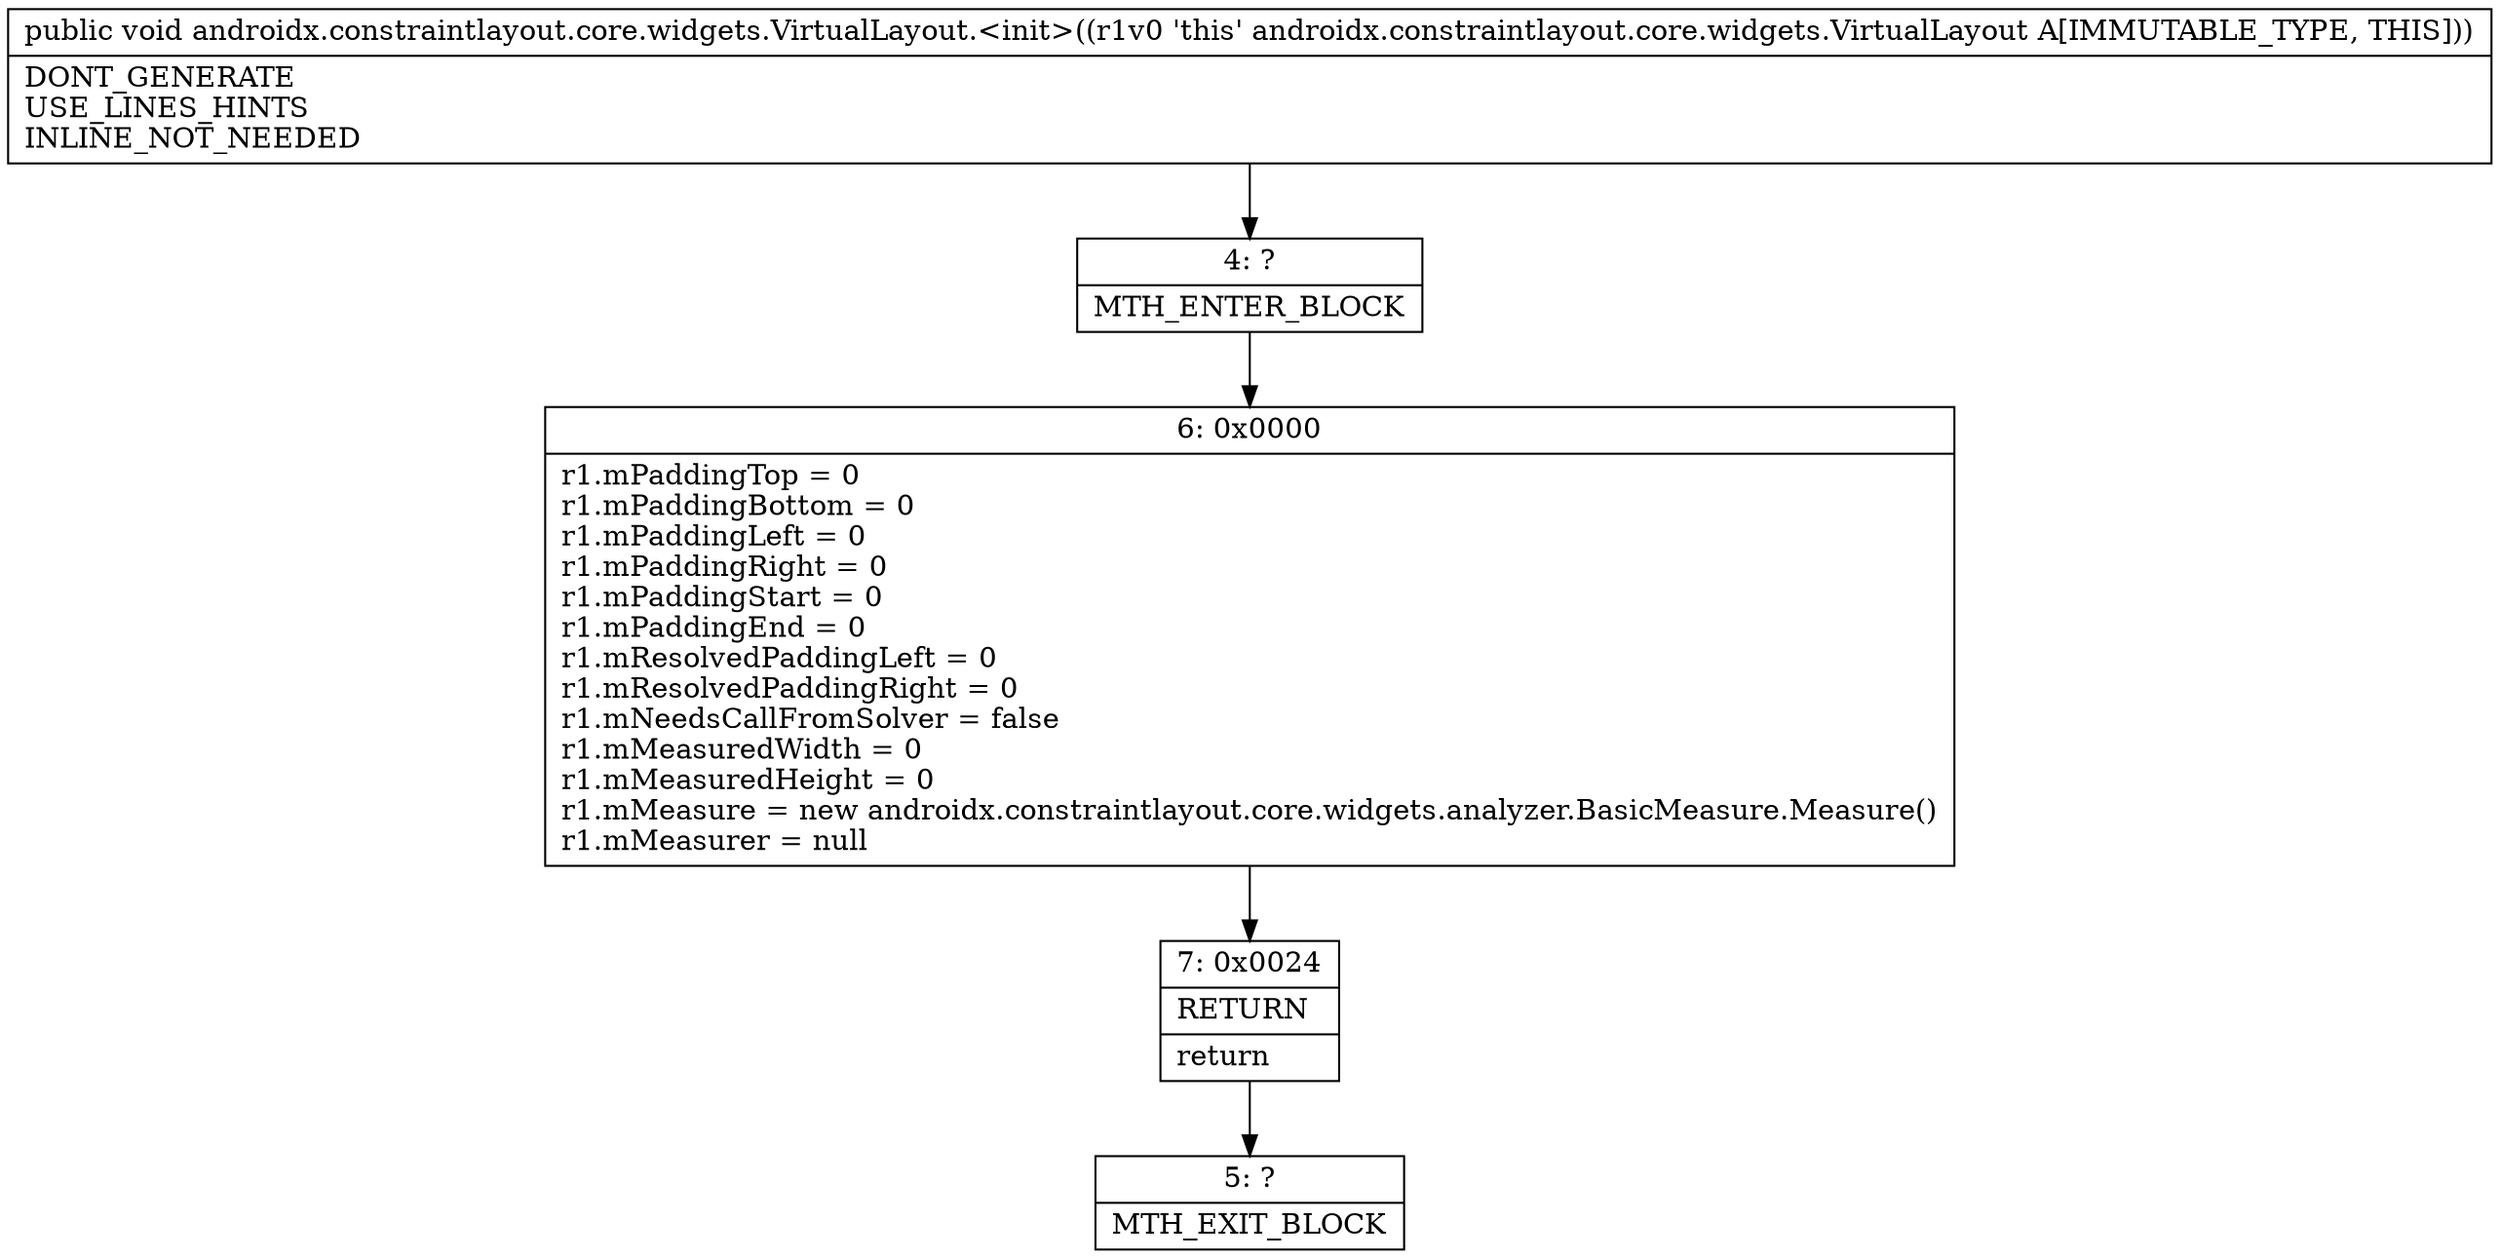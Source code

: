 digraph "CFG forandroidx.constraintlayout.core.widgets.VirtualLayout.\<init\>()V" {
Node_4 [shape=record,label="{4\:\ ?|MTH_ENTER_BLOCK\l}"];
Node_6 [shape=record,label="{6\:\ 0x0000|r1.mPaddingTop = 0\lr1.mPaddingBottom = 0\lr1.mPaddingLeft = 0\lr1.mPaddingRight = 0\lr1.mPaddingStart = 0\lr1.mPaddingEnd = 0\lr1.mResolvedPaddingLeft = 0\lr1.mResolvedPaddingRight = 0\lr1.mNeedsCallFromSolver = false\lr1.mMeasuredWidth = 0\lr1.mMeasuredHeight = 0\lr1.mMeasure = new androidx.constraintlayout.core.widgets.analyzer.BasicMeasure.Measure()\lr1.mMeasurer = null\l}"];
Node_7 [shape=record,label="{7\:\ 0x0024|RETURN\l|return\l}"];
Node_5 [shape=record,label="{5\:\ ?|MTH_EXIT_BLOCK\l}"];
MethodNode[shape=record,label="{public void androidx.constraintlayout.core.widgets.VirtualLayout.\<init\>((r1v0 'this' androidx.constraintlayout.core.widgets.VirtualLayout A[IMMUTABLE_TYPE, THIS]))  | DONT_GENERATE\lUSE_LINES_HINTS\lINLINE_NOT_NEEDED\l}"];
MethodNode -> Node_4;Node_4 -> Node_6;
Node_6 -> Node_7;
Node_7 -> Node_5;
}

